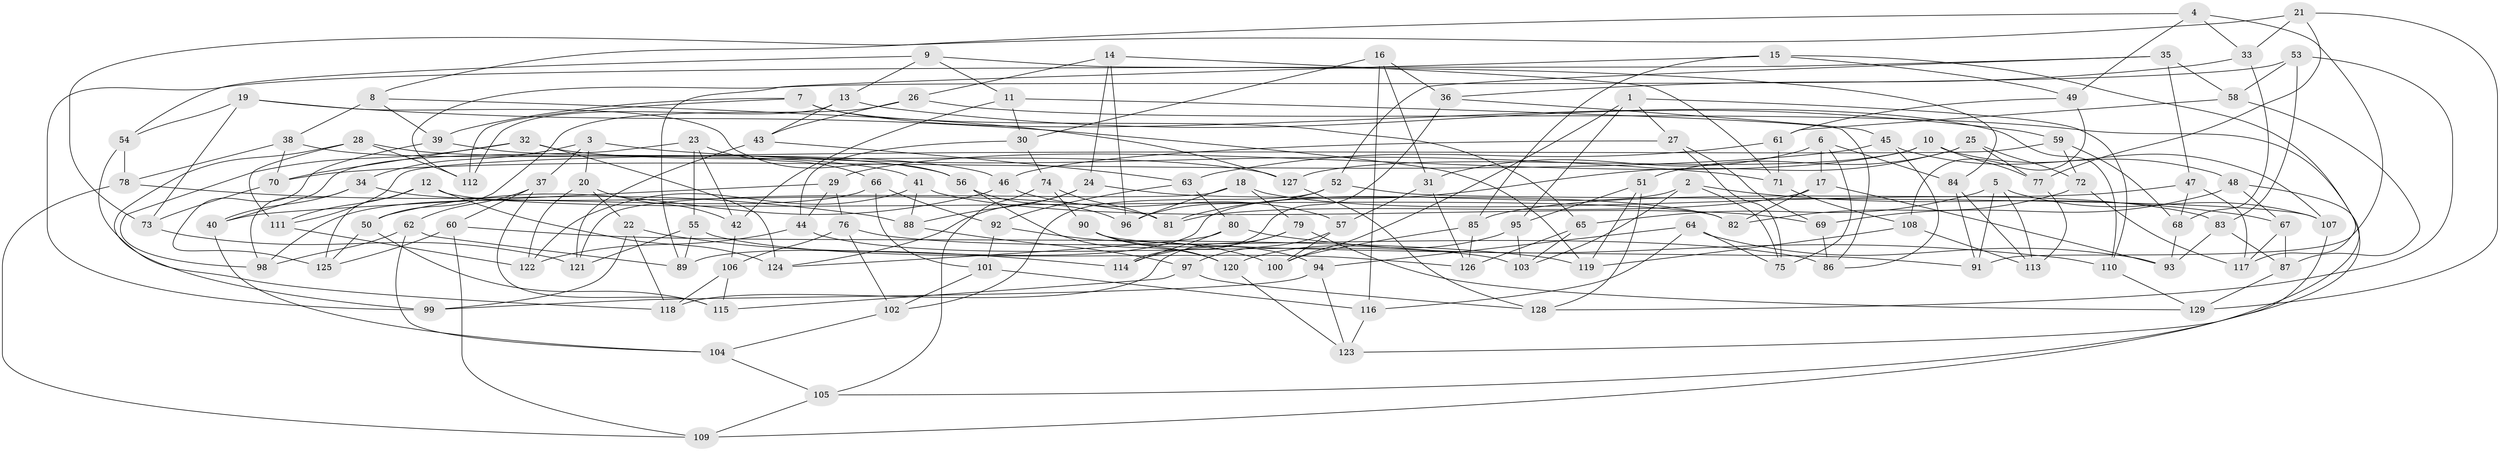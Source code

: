 // coarse degree distribution, {11: 0.05434782608695652, 4: 0.8478260869565217, 10: 0.021739130434782608, 8: 0.010869565217391304, 3: 0.043478260869565216, 12: 0.010869565217391304, 7: 0.010869565217391304}
// Generated by graph-tools (version 1.1) at 2025/53/03/04/25 22:53:42]
// undirected, 129 vertices, 258 edges
graph export_dot {
  node [color=gray90,style=filled];
  1;
  2;
  3;
  4;
  5;
  6;
  7;
  8;
  9;
  10;
  11;
  12;
  13;
  14;
  15;
  16;
  17;
  18;
  19;
  20;
  21;
  22;
  23;
  24;
  25;
  26;
  27;
  28;
  29;
  30;
  31;
  32;
  33;
  34;
  35;
  36;
  37;
  38;
  39;
  40;
  41;
  42;
  43;
  44;
  45;
  46;
  47;
  48;
  49;
  50;
  51;
  52;
  53;
  54;
  55;
  56;
  57;
  58;
  59;
  60;
  61;
  62;
  63;
  64;
  65;
  66;
  67;
  68;
  69;
  70;
  71;
  72;
  73;
  74;
  75;
  76;
  77;
  78;
  79;
  80;
  81;
  82;
  83;
  84;
  85;
  86;
  87;
  88;
  89;
  90;
  91;
  92;
  93;
  94;
  95;
  96;
  97;
  98;
  99;
  100;
  101;
  102;
  103;
  104;
  105;
  106;
  107;
  108;
  109;
  110;
  111;
  112;
  113;
  114;
  115;
  116;
  117;
  118;
  119;
  120;
  121;
  122;
  123;
  124;
  125;
  126;
  127;
  128;
  129;
  1 -- 95;
  1 -- 110;
  1 -- 27;
  1 -- 100;
  2 -- 75;
  2 -- 67;
  2 -- 89;
  2 -- 103;
  3 -- 37;
  3 -- 20;
  3 -- 34;
  3 -- 71;
  4 -- 91;
  4 -- 33;
  4 -- 8;
  4 -- 49;
  5 -- 91;
  5 -- 113;
  5 -- 65;
  5 -- 107;
  6 -- 31;
  6 -- 75;
  6 -- 17;
  6 -- 84;
  7 -- 112;
  7 -- 110;
  7 -- 39;
  7 -- 65;
  8 -- 127;
  8 -- 39;
  8 -- 38;
  9 -- 84;
  9 -- 13;
  9 -- 11;
  9 -- 54;
  10 -- 107;
  10 -- 127;
  10 -- 77;
  10 -- 29;
  11 -- 30;
  11 -- 86;
  11 -- 42;
  12 -- 124;
  12 -- 111;
  12 -- 125;
  12 -- 82;
  13 -- 112;
  13 -- 43;
  13 -- 59;
  14 -- 24;
  14 -- 71;
  14 -- 96;
  14 -- 26;
  15 -- 85;
  15 -- 89;
  15 -- 117;
  15 -- 49;
  16 -- 116;
  16 -- 36;
  16 -- 31;
  16 -- 30;
  17 -- 81;
  17 -- 93;
  17 -- 82;
  18 -- 121;
  18 -- 83;
  18 -- 96;
  18 -- 79;
  19 -- 73;
  19 -- 56;
  19 -- 54;
  19 -- 119;
  20 -- 42;
  20 -- 122;
  20 -- 22;
  21 -- 73;
  21 -- 129;
  21 -- 77;
  21 -- 33;
  22 -- 114;
  22 -- 99;
  22 -- 118;
  23 -- 40;
  23 -- 42;
  23 -- 66;
  23 -- 55;
  24 -- 88;
  24 -- 124;
  24 -- 82;
  25 -- 77;
  25 -- 72;
  25 -- 51;
  25 -- 81;
  26 -- 43;
  26 -- 50;
  26 -- 123;
  27 -- 75;
  27 -- 69;
  27 -- 46;
  28 -- 112;
  28 -- 99;
  28 -- 111;
  28 -- 41;
  29 -- 44;
  29 -- 76;
  29 -- 40;
  30 -- 74;
  30 -- 44;
  31 -- 126;
  31 -- 57;
  32 -- 98;
  32 -- 127;
  32 -- 70;
  32 -- 124;
  33 -- 68;
  33 -- 36;
  34 -- 98;
  34 -- 40;
  34 -- 81;
  35 -- 58;
  35 -- 52;
  35 -- 99;
  35 -- 47;
  36 -- 114;
  36 -- 45;
  37 -- 60;
  37 -- 115;
  37 -- 62;
  38 -- 56;
  38 -- 70;
  38 -- 78;
  39 -- 46;
  39 -- 125;
  40 -- 104;
  41 -- 122;
  41 -- 69;
  41 -- 88;
  42 -- 106;
  43 -- 121;
  43 -- 63;
  44 -- 103;
  44 -- 122;
  45 -- 86;
  45 -- 48;
  45 -- 70;
  46 -- 50;
  46 -- 57;
  47 -- 85;
  47 -- 68;
  47 -- 117;
  48 -- 67;
  48 -- 69;
  48 -- 105;
  49 -- 108;
  49 -- 61;
  50 -- 115;
  50 -- 125;
  51 -- 95;
  51 -- 128;
  51 -- 119;
  52 -- 102;
  52 -- 107;
  52 -- 96;
  53 -- 83;
  53 -- 58;
  53 -- 112;
  53 -- 128;
  54 -- 118;
  54 -- 78;
  55 -- 126;
  55 -- 121;
  55 -- 89;
  56 -- 96;
  56 -- 120;
  57 -- 100;
  57 -- 97;
  58 -- 87;
  58 -- 61;
  59 -- 68;
  59 -- 72;
  59 -- 111;
  60 -- 109;
  60 -- 119;
  60 -- 125;
  61 -- 71;
  61 -- 63;
  62 -- 98;
  62 -- 104;
  62 -- 89;
  63 -- 80;
  63 -- 92;
  64 -- 94;
  64 -- 75;
  64 -- 93;
  64 -- 116;
  65 -- 126;
  65 -- 103;
  66 -- 101;
  66 -- 98;
  66 -- 92;
  67 -- 117;
  67 -- 87;
  68 -- 93;
  69 -- 86;
  70 -- 73;
  71 -- 108;
  72 -- 82;
  72 -- 117;
  73 -- 121;
  74 -- 81;
  74 -- 105;
  74 -- 90;
  76 -- 106;
  76 -- 86;
  76 -- 102;
  77 -- 113;
  78 -- 109;
  78 -- 88;
  79 -- 129;
  79 -- 118;
  79 -- 114;
  80 -- 110;
  80 -- 114;
  80 -- 124;
  83 -- 93;
  83 -- 87;
  84 -- 113;
  84 -- 91;
  85 -- 100;
  85 -- 126;
  87 -- 129;
  88 -- 97;
  90 -- 120;
  90 -- 91;
  90 -- 94;
  92 -- 101;
  92 -- 100;
  94 -- 99;
  94 -- 123;
  95 -- 103;
  95 -- 120;
  97 -- 115;
  97 -- 128;
  101 -- 116;
  101 -- 102;
  102 -- 104;
  104 -- 105;
  105 -- 109;
  106 -- 118;
  106 -- 115;
  107 -- 109;
  108 -- 113;
  108 -- 119;
  110 -- 129;
  111 -- 122;
  116 -- 123;
  120 -- 123;
  127 -- 128;
}

